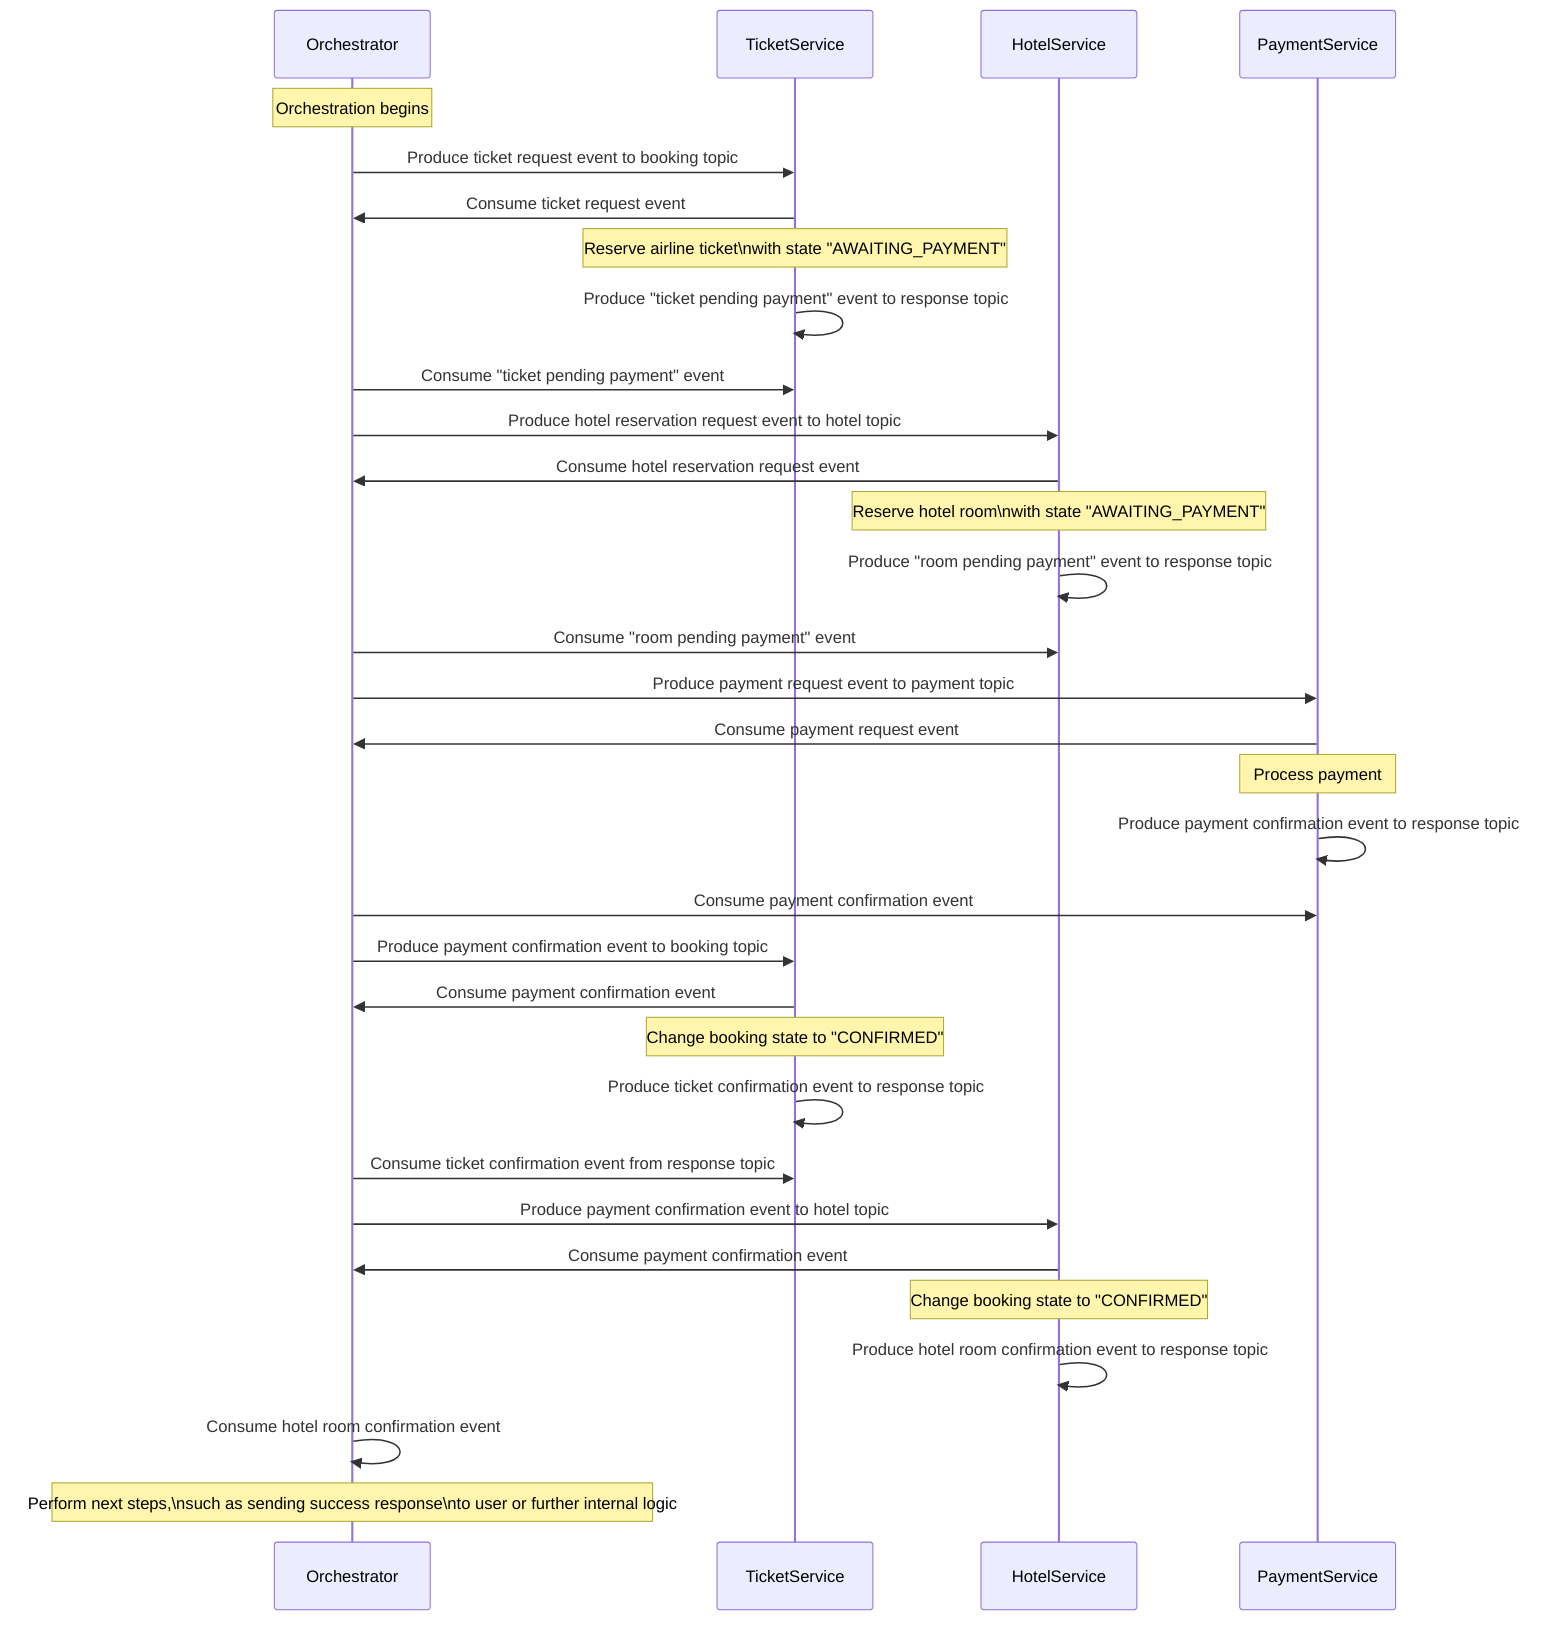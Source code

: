 sequenceDiagram
    participant Orchestrator
    participant TicketService
    participant HotelService
    participant PaymentService

    Note over Orchestrator: Orchestration begins
    Orchestrator->>TicketService: Produce ticket request event to booking topic
    TicketService->>Orchestrator: Consume ticket request event
    Note over TicketService: Reserve airline ticket\nwith state "AWAITING_PAYMENT"
    TicketService->>TicketService: Produce "ticket pending payment" event to response topic
    Orchestrator->>TicketService: Consume "ticket pending payment" event
    Orchestrator->>HotelService: Produce hotel reservation request event to hotel topic
    HotelService->>Orchestrator: Consume hotel reservation request event
    Note over HotelService: Reserve hotel room\nwith state "AWAITING_PAYMENT"
    HotelService->>HotelService: Produce "room pending payment" event to response topic
    Orchestrator->>HotelService: Consume "room pending payment" event
    Orchestrator->>PaymentService: Produce payment request event to payment topic
    PaymentService->>Orchestrator: Consume payment request event
    Note over PaymentService: Process payment
    PaymentService->>PaymentService: Produce payment confirmation event to response topic
    Orchestrator->>PaymentService: Consume payment confirmation event
    Orchestrator->>TicketService: Produce payment confirmation event to booking topic
    TicketService->>Orchestrator: Consume payment confirmation event
    Note over TicketService: Change booking state to "CONFIRMED"
    TicketService->>TicketService: Produce ticket confirmation event to response topic
    Orchestrator->>TicketService: Consume ticket confirmation event from response topic
    Orchestrator->>HotelService: Produce payment confirmation event to hotel topic
    HotelService->>Orchestrator: Consume payment confirmation event
    Note over HotelService: Change booking state to "CONFIRMED"
    HotelService->>HotelService: Produce hotel room confirmation event to response topic
    Orchestrator->>Orchestrator: Consume hotel room confirmation event
    Note over Orchestrator: Perform next steps,\nsuch as sending success response\nto user or further internal logic